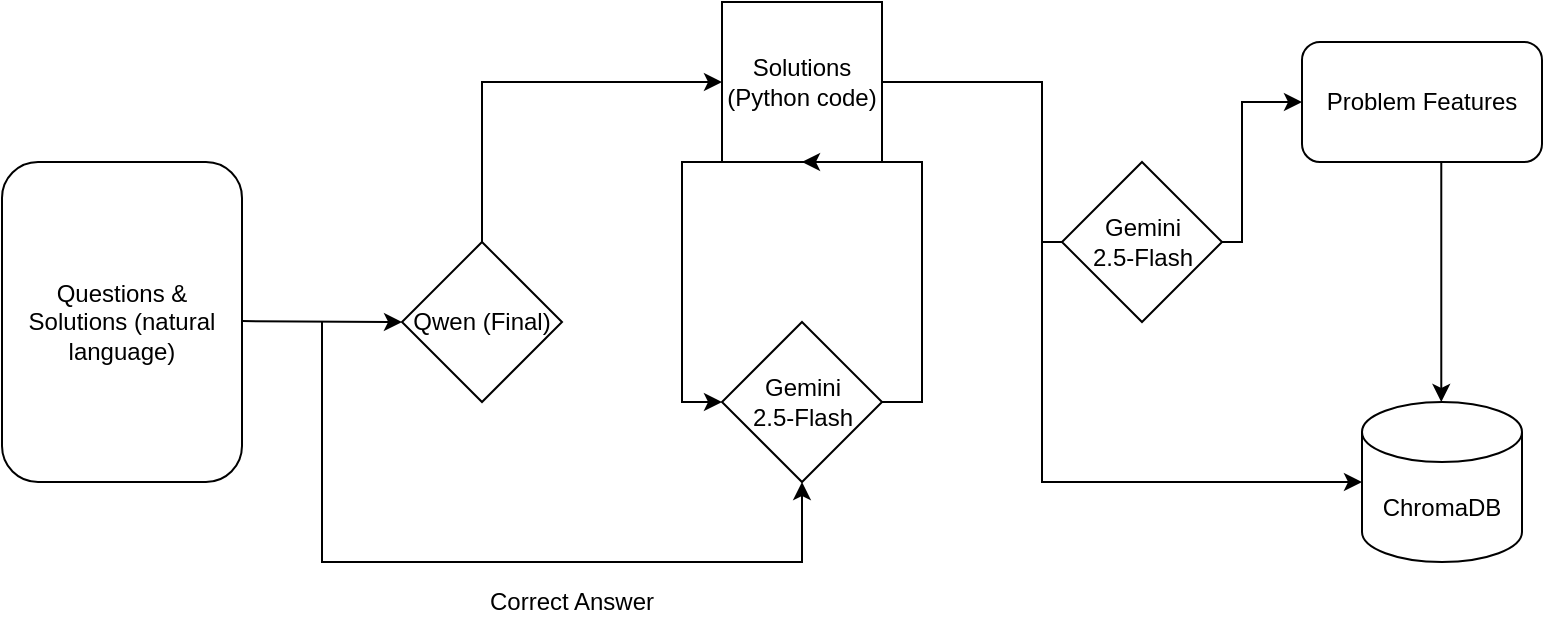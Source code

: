 <mxfile version="27.0.3">
  <diagram name="Page-1" id="vEVHWOP7I41wnxHwunH8">
    <mxGraphModel dx="647" dy="430" grid="1" gridSize="10" guides="1" tooltips="1" connect="1" arrows="1" fold="1" page="1" pageScale="1" pageWidth="850" pageHeight="1100" math="0" shadow="0">
      <root>
        <mxCell id="0" />
        <mxCell id="1" parent="0" />
        <mxCell id="31uraf6l-T1BKWL1UYP3-1" value="Questions &amp;amp; Solutions (natural language)" style="rounded=1;whiteSpace=wrap;html=1;" vertex="1" parent="1">
          <mxGeometry x="40" y="120" width="120" height="160" as="geometry" />
        </mxCell>
        <mxCell id="31uraf6l-T1BKWL1UYP3-2" value="" style="endArrow=classic;html=1;rounded=0;" edge="1" parent="1">
          <mxGeometry width="50" height="50" relative="1" as="geometry">
            <mxPoint x="160" y="199.55" as="sourcePoint" />
            <mxPoint x="240" y="200" as="targetPoint" />
          </mxGeometry>
        </mxCell>
        <mxCell id="31uraf6l-T1BKWL1UYP3-4" value="Qwen (Final)" style="rhombus;whiteSpace=wrap;html=1;" vertex="1" parent="1">
          <mxGeometry x="240" y="160" width="80" height="80" as="geometry" />
        </mxCell>
        <mxCell id="31uraf6l-T1BKWL1UYP3-10" value="" style="rhombus;whiteSpace=wrap;html=1;" vertex="1" parent="1">
          <mxGeometry x="400" y="200" width="80" height="80" as="geometry" />
        </mxCell>
        <mxCell id="31uraf6l-T1BKWL1UYP3-12" value="" style="endArrow=classic;html=1;rounded=0;entryX=0;entryY=0.5;entryDx=0;entryDy=0;" edge="1" parent="1" target="31uraf6l-T1BKWL1UYP3-13">
          <mxGeometry width="50" height="50" relative="1" as="geometry">
            <mxPoint x="280" y="160" as="sourcePoint" />
            <mxPoint x="280" y="70" as="targetPoint" />
            <Array as="points">
              <mxPoint x="280" y="80" />
            </Array>
          </mxGeometry>
        </mxCell>
        <mxCell id="31uraf6l-T1BKWL1UYP3-13" value="Solutions&lt;div&gt;(Python code)&lt;/div&gt;" style="whiteSpace=wrap;html=1;aspect=fixed;" vertex="1" parent="1">
          <mxGeometry x="400" y="40" width="80" height="80" as="geometry" />
        </mxCell>
        <mxCell id="31uraf6l-T1BKWL1UYP3-17" value="" style="endArrow=classic;html=1;rounded=0;exitX=0.5;exitY=1;exitDx=0;exitDy=0;entryX=0;entryY=0.5;entryDx=0;entryDy=0;" edge="1" parent="1" target="31uraf6l-T1BKWL1UYP3-10">
          <mxGeometry width="50" height="50" relative="1" as="geometry">
            <mxPoint x="425" y="120" as="sourcePoint" />
            <mxPoint x="380" y="240" as="targetPoint" />
            <Array as="points">
              <mxPoint x="380" y="120" />
              <mxPoint x="380" y="240" />
            </Array>
          </mxGeometry>
        </mxCell>
        <mxCell id="31uraf6l-T1BKWL1UYP3-18" value="" style="endArrow=classic;html=1;rounded=0;exitX=1;exitY=0.5;exitDx=0;exitDy=0;entryX=0.5;entryY=1;entryDx=0;entryDy=0;" edge="1" parent="1" source="31uraf6l-T1BKWL1UYP3-10" target="31uraf6l-T1BKWL1UYP3-13">
          <mxGeometry width="50" height="50" relative="1" as="geometry">
            <mxPoint x="530" y="105" as="sourcePoint" />
            <mxPoint x="500" y="80" as="targetPoint" />
            <Array as="points">
              <mxPoint x="500" y="240" />
              <mxPoint x="500" y="120" />
            </Array>
          </mxGeometry>
        </mxCell>
        <mxCell id="31uraf6l-T1BKWL1UYP3-20" value="" style="endArrow=classic;html=1;rounded=0;entryX=0.5;entryY=1;entryDx=0;entryDy=0;" edge="1" parent="1" target="31uraf6l-T1BKWL1UYP3-10">
          <mxGeometry width="50" height="50" relative="1" as="geometry">
            <mxPoint x="200" y="200" as="sourcePoint" />
            <mxPoint x="440" y="320" as="targetPoint" />
            <Array as="points">
              <mxPoint x="200" y="320" />
              <mxPoint x="440" y="320" />
            </Array>
          </mxGeometry>
        </mxCell>
        <UserObject label="Correct Answer" placeholders="1" name="Variable" id="31uraf6l-T1BKWL1UYP3-22">
          <mxCell style="text;html=1;strokeColor=none;fillColor=none;align=center;verticalAlign=middle;whiteSpace=wrap;overflow=hidden;" vertex="1" parent="1">
            <mxGeometry x="260" y="330" width="130" height="20" as="geometry" />
          </mxCell>
        </UserObject>
        <UserObject label="Gemini 2.5-Flash" placeholders="1" name="Variable" id="31uraf6l-T1BKWL1UYP3-23">
          <mxCell style="text;html=1;strokeColor=none;fillColor=none;align=center;verticalAlign=middle;whiteSpace=wrap;overflow=hidden;" vertex="1" parent="1">
            <mxGeometry x="412.5" y="220" width="55" height="40" as="geometry" />
          </mxCell>
        </UserObject>
        <mxCell id="31uraf6l-T1BKWL1UYP3-24" value="" style="endArrow=classic;html=1;rounded=0;exitX=1;exitY=0.5;exitDx=0;exitDy=0;entryX=0;entryY=0.5;entryDx=0;entryDy=0;entryPerimeter=0;" edge="1" parent="1" source="31uraf6l-T1BKWL1UYP3-13" target="31uraf6l-T1BKWL1UYP3-25">
          <mxGeometry width="50" height="50" relative="1" as="geometry">
            <mxPoint x="580" y="120" as="sourcePoint" />
            <mxPoint x="680" y="280" as="targetPoint" />
            <Array as="points">
              <mxPoint x="560" y="80" />
              <mxPoint x="560" y="280" />
            </Array>
          </mxGeometry>
        </mxCell>
        <mxCell id="31uraf6l-T1BKWL1UYP3-25" value="ChromaDB" style="shape=cylinder3;whiteSpace=wrap;html=1;boundedLbl=1;backgroundOutline=1;size=15;" vertex="1" parent="1">
          <mxGeometry x="720" y="240" width="80" height="80" as="geometry" />
        </mxCell>
        <mxCell id="31uraf6l-T1BKWL1UYP3-26" value="" style="endArrow=classic;html=1;rounded=0;" edge="1" parent="1" target="31uraf6l-T1BKWL1UYP3-27">
          <mxGeometry width="50" height="50" relative="1" as="geometry">
            <mxPoint x="560" y="160" as="sourcePoint" />
            <mxPoint x="640" y="80" as="targetPoint" />
            <Array as="points">
              <mxPoint x="640" y="160" />
              <mxPoint x="660" y="160" />
              <mxPoint x="660" y="90" />
            </Array>
          </mxGeometry>
        </mxCell>
        <mxCell id="31uraf6l-T1BKWL1UYP3-27" value="Problem Features" style="rounded=1;whiteSpace=wrap;html=1;" vertex="1" parent="1">
          <mxGeometry x="690" y="60" width="120" height="60" as="geometry" />
        </mxCell>
        <mxCell id="31uraf6l-T1BKWL1UYP3-28" value="" style="endArrow=classic;html=1;rounded=0;" edge="1" parent="1">
          <mxGeometry width="50" height="50" relative="1" as="geometry">
            <mxPoint x="759.64" y="120" as="sourcePoint" />
            <mxPoint x="759.64" y="240" as="targetPoint" />
          </mxGeometry>
        </mxCell>
        <mxCell id="31uraf6l-T1BKWL1UYP3-31" value="" style="rhombus;whiteSpace=wrap;html=1;" vertex="1" parent="1">
          <mxGeometry x="570" y="120" width="80" height="80" as="geometry" />
        </mxCell>
        <UserObject label="Gemini 2.5-Flash" placeholders="1" name="Variable" id="31uraf6l-T1BKWL1UYP3-32">
          <mxCell style="text;html=1;strokeColor=none;fillColor=none;align=center;verticalAlign=middle;whiteSpace=wrap;overflow=hidden;" vertex="1" parent="1">
            <mxGeometry x="582.5" y="140" width="55" height="40" as="geometry" />
          </mxCell>
        </UserObject>
      </root>
    </mxGraphModel>
  </diagram>
</mxfile>
